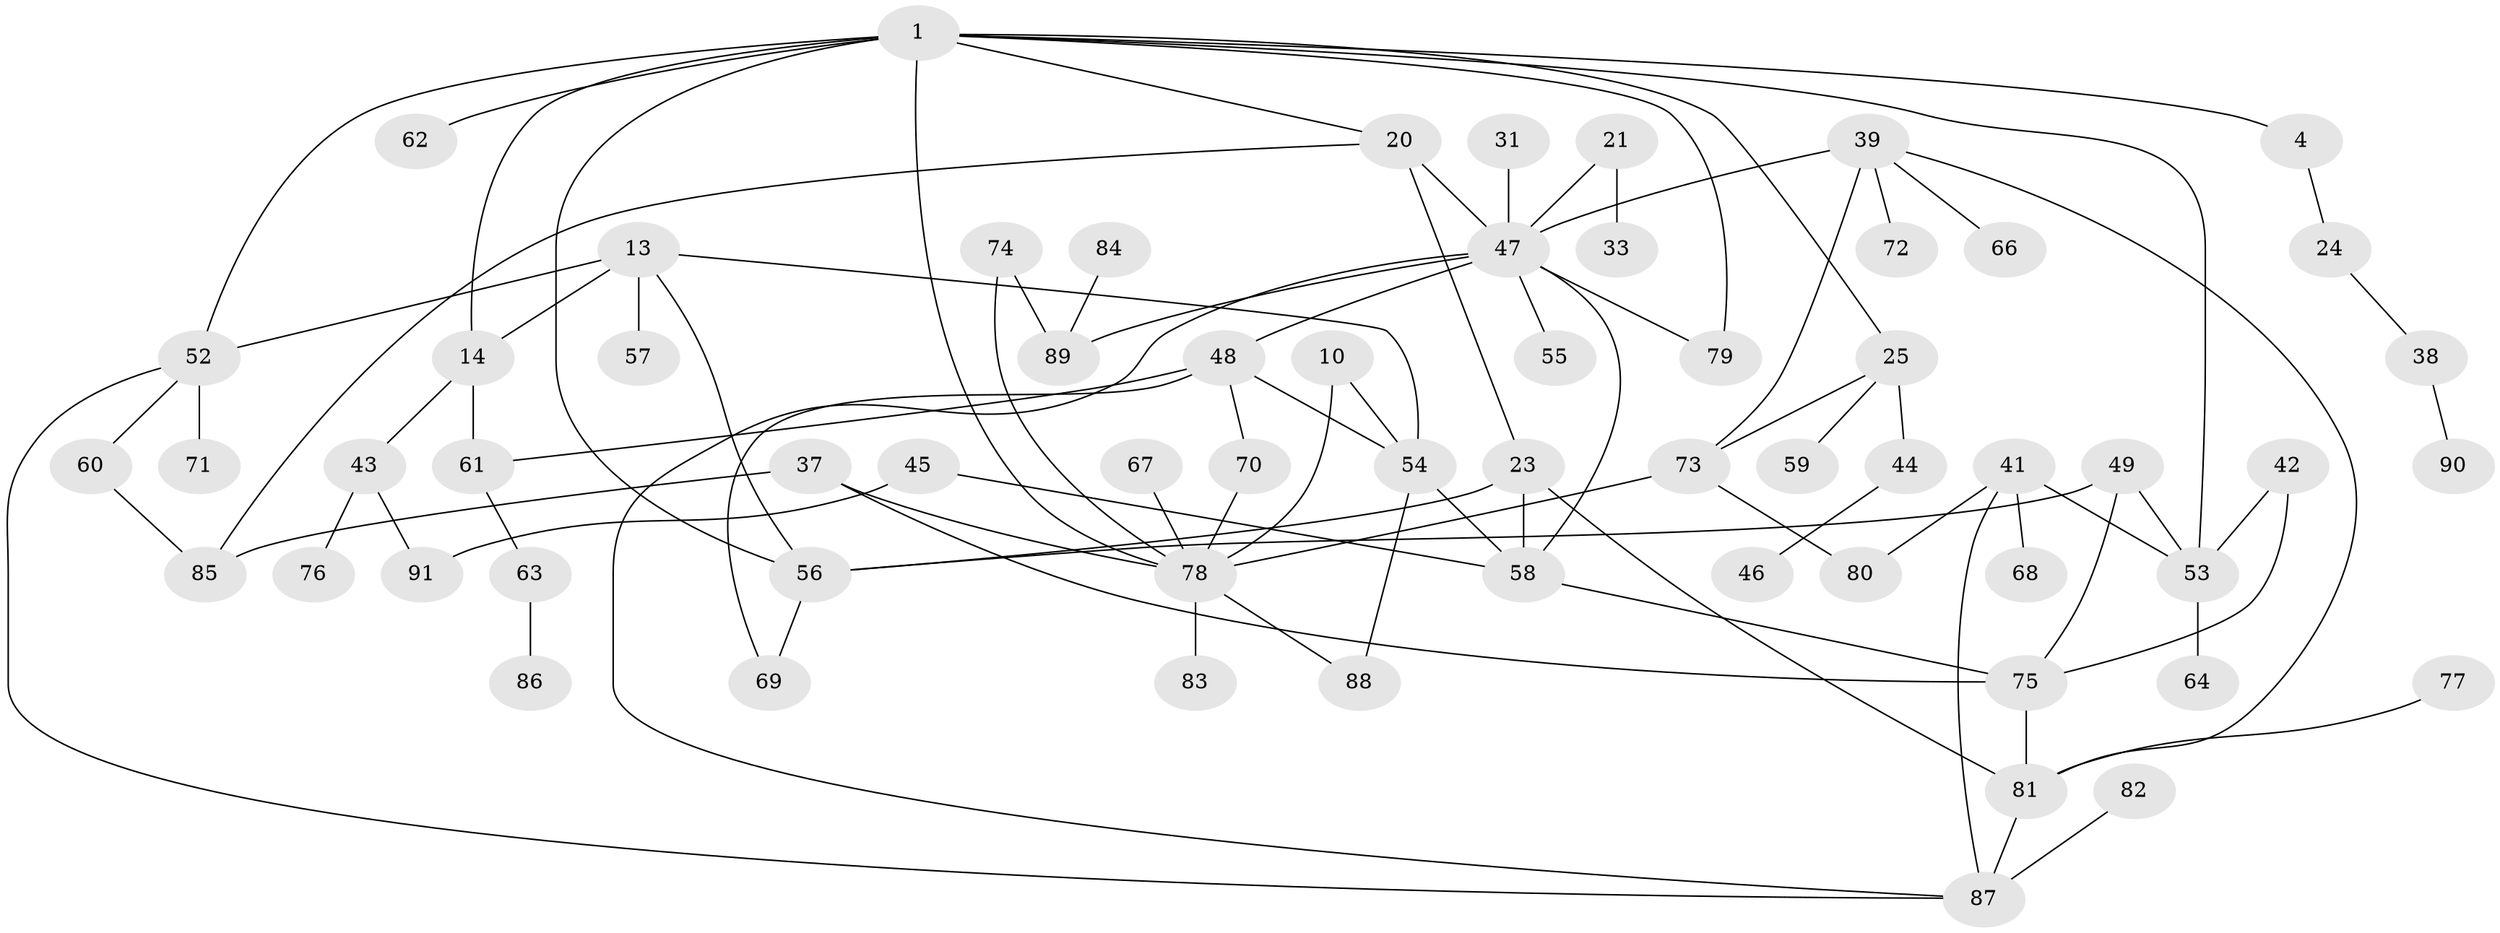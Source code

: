 // original degree distribution, {12: 0.01098901098901099, 3: 0.23076923076923078, 7: 0.02197802197802198, 2: 0.26373626373626374, 4: 0.18681318681318682, 5: 0.04395604395604396, 6: 0.01098901098901099, 1: 0.23076923076923078}
// Generated by graph-tools (version 1.1) at 2025/46/03/04/25 21:46:16]
// undirected, 63 vertices, 90 edges
graph export_dot {
graph [start="1"]
  node [color=gray90,style=filled];
  1;
  4;
  10;
  13;
  14 [super="+5"];
  20 [super="+9+15"];
  21;
  23 [super="+18"];
  24;
  25;
  31;
  33;
  37;
  38;
  39 [super="+22"];
  41;
  42;
  43;
  44;
  45;
  46;
  47 [super="+19+11"];
  48;
  49;
  52 [super="+32"];
  53 [super="+28"];
  54 [super="+50"];
  55;
  56 [super="+8"];
  57;
  58 [super="+12+40"];
  59;
  60;
  61;
  62;
  63;
  64;
  66;
  67;
  68;
  69;
  70;
  71;
  72;
  73 [super="+16+65"];
  74;
  75 [super="+36"];
  76;
  77;
  78 [super="+29+34+51"];
  79;
  80;
  81 [super="+26+30"];
  82;
  83;
  84;
  85 [super="+35"];
  86;
  87 [super="+17"];
  88;
  89 [super="+27"];
  90;
  91;
  1 -- 4;
  1 -- 25;
  1 -- 62;
  1 -- 14 [weight=2];
  1 -- 79;
  1 -- 20;
  1 -- 56;
  1 -- 53;
  1 -- 52;
  1 -- 78 [weight=2];
  4 -- 24;
  10 -- 78;
  10 -- 54;
  13 -- 14;
  13 -- 57;
  13 -- 54;
  13 -- 56;
  13 -- 52;
  14 -- 43;
  14 -- 61;
  20 -- 47 [weight=3];
  20 -- 23;
  20 -- 85;
  21 -- 33;
  21 -- 47;
  23 -- 58 [weight=2];
  23 -- 81;
  23 -- 56;
  24 -- 38;
  25 -- 44;
  25 -- 59;
  25 -- 73;
  31 -- 47;
  37 -- 85;
  37 -- 78;
  37 -- 75;
  38 -- 90;
  39 -- 47 [weight=2];
  39 -- 66;
  39 -- 72;
  39 -- 73;
  39 -- 81;
  41 -- 68;
  41 -- 80;
  41 -- 87;
  41 -- 53;
  42 -- 53;
  42 -- 75;
  43 -- 76;
  43 -- 91;
  44 -- 46;
  45 -- 91;
  45 -- 58;
  47 -- 48;
  47 -- 55;
  47 -- 79;
  47 -- 58;
  47 -- 89;
  47 -- 87;
  48 -- 70;
  48 -- 61;
  48 -- 69;
  48 -- 54;
  49 -- 75;
  49 -- 53;
  49 -- 56;
  52 -- 60;
  52 -- 87;
  52 -- 71;
  53 -- 64;
  54 -- 58;
  54 -- 88;
  56 -- 69;
  58 -- 75;
  60 -- 85;
  61 -- 63;
  63 -- 86;
  67 -- 78;
  70 -- 78;
  73 -- 80;
  73 -- 78 [weight=2];
  74 -- 89;
  74 -- 78;
  75 -- 81;
  77 -- 81;
  78 -- 83;
  78 -- 88;
  81 -- 87 [weight=2];
  82 -- 87;
  84 -- 89;
}
